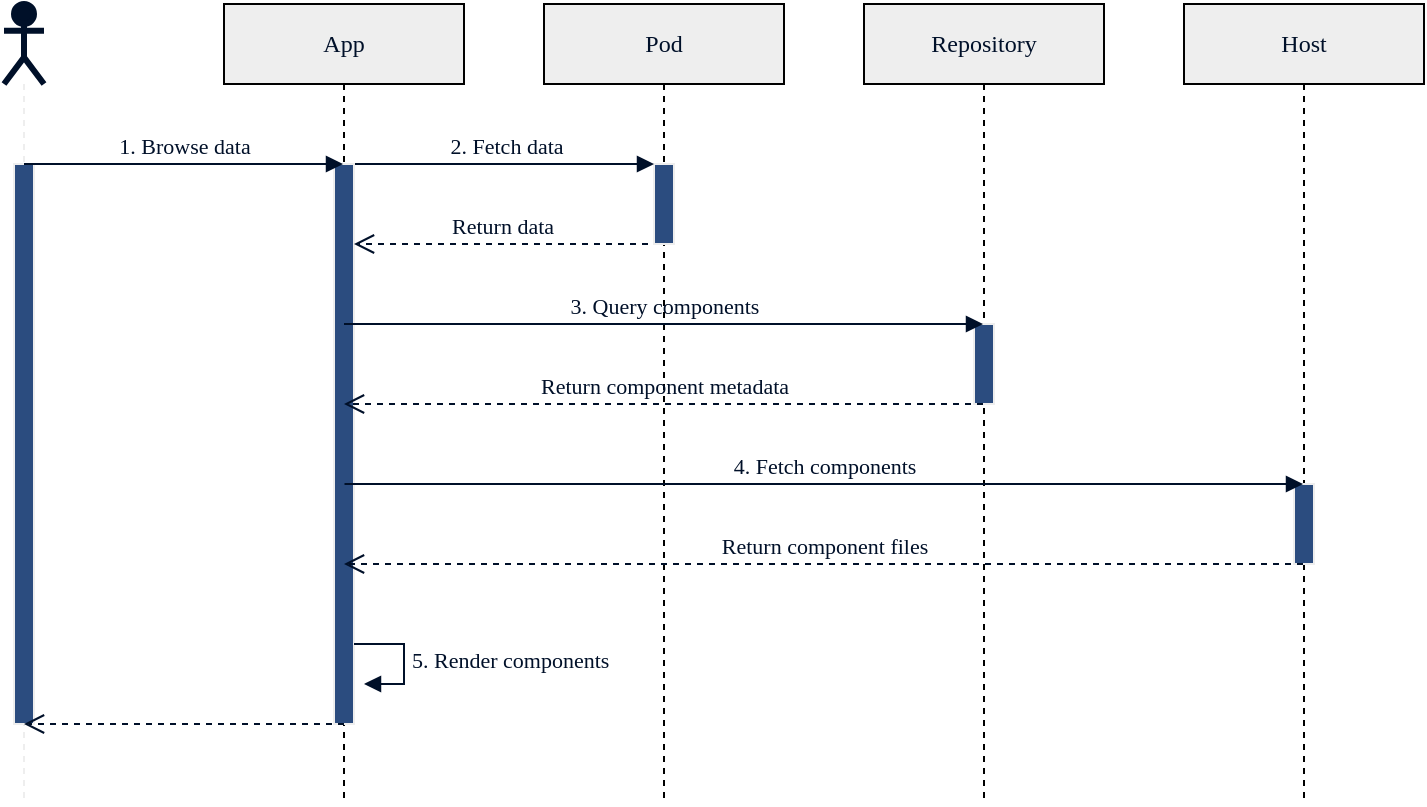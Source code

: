 <mxfile version="13.10.0" type="embed">
    <diagram id="ETuqZOJ1dYJBmNjdok6E" name="Page-1">
        <mxGraphModel dx="163" dy="142" grid="1" gridSize="10" guides="1" tooltips="1" connect="1" arrows="1" fold="1" page="1" pageScale="1" pageWidth="827" pageHeight="1169" background="#FFFFFF" math="0" shadow="0">
            <root>
                <mxCell id="0"/>
                <mxCell id="1" parent="0"/>
                <mxCell id="11" value="App" style="shape=umlLifeline;perimeter=lifelinePerimeter;whiteSpace=wrap;html=1;container=1;collapsible=0;recursiveResize=0;outlineConnect=0;fontFamily=Fira Sans;fontSource=https%3A%2F%2Ffonts.googleapis.com%2Fcss%3Ffamily%3DFira%2BSans;fillColor=#EEEEEE;fontColor=#001029;" parent="1" vertex="1">
                    <mxGeometry x="160" y="40" width="120" height="400" as="geometry"/>
                </mxCell>
                <mxCell id="30" value="" style="html=1;points=[];perimeter=orthogonalPerimeter;strokeColor=#EEEEEE;fillColor=#2B4C7F;fontFamily=Fira Sans;fontSource=https%3A%2F%2Ffonts.googleapis.com%2Fcss%3Ffamily%3DFira%2BSans;fontColor=#001029;" parent="11" vertex="1">
                    <mxGeometry x="55" y="80" width="10" height="280" as="geometry"/>
                </mxCell>
                <mxCell id="12" value="Pod" style="shape=umlLifeline;perimeter=lifelinePerimeter;whiteSpace=wrap;html=1;container=1;collapsible=0;recursiveResize=0;outlineConnect=0;fontFamily=Fira Sans;fontSource=https%3A%2F%2Ffonts.googleapis.com%2Fcss%3Ffamily%3DFira%2BSans;fillColor=#EEEEEE;fontColor=#001029;" parent="1" vertex="1">
                    <mxGeometry x="320" y="40" width="120" height="400" as="geometry"/>
                </mxCell>
                <mxCell id="32" value="" style="html=1;points=[];perimeter=orthogonalPerimeter;strokeColor=#EEEEEE;fillColor=#2B4C7F;fontFamily=Fira Sans;fontSource=https%3A%2F%2Ffonts.googleapis.com%2Fcss%3Ffamily%3DFira%2BSans;fontColor=#001029;" parent="12" vertex="1">
                    <mxGeometry x="55" y="80" width="10" height="40" as="geometry"/>
                </mxCell>
                <mxCell id="13" value="Repository" style="shape=umlLifeline;perimeter=lifelinePerimeter;whiteSpace=wrap;html=1;container=1;collapsible=0;recursiveResize=0;outlineConnect=0;fontFamily=Fira Sans;fontSource=https%3A%2F%2Ffonts.googleapis.com%2Fcss%3Ffamily%3DFira%2BSans;fillColor=#EEEEEE;fontColor=#001029;" parent="1" vertex="1">
                    <mxGeometry x="480" y="40" width="120" height="400" as="geometry"/>
                </mxCell>
                <mxCell id="35" value="" style="html=1;points=[];perimeter=orthogonalPerimeter;strokeColor=#EEEEEE;fillColor=#2B4C7F;fontFamily=Fira Sans;fontSource=https%3A%2F%2Ffonts.googleapis.com%2Fcss%3Ffamily%3DFira%2BSans;fontColor=#001029;" parent="13" vertex="1">
                    <mxGeometry x="55" y="160" width="10" height="40" as="geometry"/>
                </mxCell>
                <mxCell id="14" value="Host" style="shape=umlLifeline;perimeter=lifelinePerimeter;whiteSpace=wrap;html=1;container=1;collapsible=0;recursiveResize=0;outlineConnect=0;fontFamily=Fira Sans;fontSource=https%3A%2F%2Ffonts.googleapis.com%2Fcss%3Ffamily%3DFira%2BSans;fillColor=#EEEEEE;fontColor=#001029;" parent="1" vertex="1">
                    <mxGeometry x="640" y="40" width="120" height="400" as="geometry"/>
                </mxCell>
                <mxCell id="40" value="" style="html=1;points=[];perimeter=orthogonalPerimeter;strokeColor=#EEEEEE;fillColor=#2B4C7F;fontFamily=Fira Sans;fontSource=https%3A%2F%2Ffonts.googleapis.com%2Fcss%3Ffamily%3DFira%2BSans;fontColor=#001029;" parent="14" vertex="1">
                    <mxGeometry x="55" y="240" width="10" height="40" as="geometry"/>
                </mxCell>
                <mxCell id="15" value="" style="shape=umlLifeline;participant=umlActor;perimeter=lifelinePerimeter;whiteSpace=wrap;html=1;container=1;collapsible=0;recursiveResize=0;verticalAlign=top;spacingTop=36;outlineConnect=0;fontFamily=Fira Sans;fontSource=https%3A%2F%2Ffonts.googleapis.com%2Fcss%3Ffamily%3DFira%2BSans;fontColor=#FFFFFF;fillColor=#EEEEEE;strokeColor=#EEEEEE;" parent="1" vertex="1">
                    <mxGeometry x="50" y="40" width="20" height="400" as="geometry"/>
                </mxCell>
                <mxCell id="25" value="" style="html=1;points=[];perimeter=orthogonalPerimeter;strokeColor=#EEEEEE;fontFamily=Fira Sans;fontSource=https%3A%2F%2Ffonts.googleapis.com%2Fcss%3Ffamily%3DFira%2BSans;fontColor=#001029;fillColor=#2B4C7F;" parent="15" vertex="1">
                    <mxGeometry x="5" y="80" width="10" height="280" as="geometry"/>
                </mxCell>
                <mxCell id="48" value="" style="shape=umlActor;verticalLabelPosition=bottom;verticalAlign=top;html=1;outlineConnect=0;strokeWidth=3;fillColor=#001029;strokeColor=#001029;aspect=fixed;" vertex="1" parent="15">
                    <mxGeometry width="20" height="40" as="geometry"/>
                </mxCell>
                <mxCell id="31" value="1. Browse data" style="html=1;verticalAlign=bottom;endArrow=block;labelBackgroundColor=none;strokeColor=#001029;fontFamily=Fira Sans;fontSource=https%3A%2F%2Ffonts.googleapis.com%2Fcss%3Ffamily%3DFira%2BSans;fontColor=#001029;" parent="1" target="11" edge="1">
                    <mxGeometry width="80" relative="1" as="geometry">
                        <mxPoint x="60" y="120" as="sourcePoint"/>
                        <mxPoint x="140" y="120" as="targetPoint"/>
                    </mxGeometry>
                </mxCell>
                <mxCell id="33" value="2. Fetch data" style="html=1;verticalAlign=bottom;endArrow=block;labelBackgroundColor=none;strokeColor=#001029;fontFamily=Fira Sans;fontSource=https%3A%2F%2Ffonts.googleapis.com%2Fcss%3Ffamily%3DFira%2BSans;fontColor=#001029;exitX=1.05;exitY=0;exitDx=0;exitDy=0;exitPerimeter=0;" parent="1" source="30" target="32" edge="1">
                    <mxGeometry width="80" relative="1" as="geometry">
                        <mxPoint x="220" y="160" as="sourcePoint"/>
                        <mxPoint x="380" y="120" as="targetPoint"/>
                    </mxGeometry>
                </mxCell>
                <mxCell id="34" value="Return data" style="html=1;verticalAlign=bottom;endArrow=open;dashed=1;endSize=8;labelBackgroundColor=none;strokeColor=#001029;fontFamily=Fira Sans;fontSource=https%3A%2F%2Ffonts.googleapis.com%2Fcss%3Ffamily%3DFira%2BSans;fontColor=#001029;" parent="1" target="30" edge="1">
                    <mxGeometry relative="1" as="geometry">
                        <mxPoint x="372" y="160" as="sourcePoint"/>
                        <mxPoint x="240" y="270" as="targetPoint"/>
                    </mxGeometry>
                </mxCell>
                <mxCell id="38" value="3. Query components" style="html=1;verticalAlign=bottom;endArrow=block;labelBackgroundColor=none;strokeColor=#001029;fontFamily=Fira Sans;fontSource=https%3A%2F%2Ffonts.googleapis.com%2Fcss%3Ffamily%3DFira%2BSans;fontColor=#001029;exitX=1.05;exitY=0;exitDx=0;exitDy=0;exitPerimeter=0;" parent="1" target="13" edge="1">
                    <mxGeometry width="80" relative="1" as="geometry">
                        <mxPoint x="220" y="200" as="sourcePoint"/>
                        <mxPoint x="369.5" y="200" as="targetPoint"/>
                    </mxGeometry>
                </mxCell>
                <mxCell id="39" value="Return component metadata" style="html=1;verticalAlign=bottom;endArrow=open;dashed=1;endSize=8;labelBackgroundColor=none;strokeColor=#001029;fontFamily=Fira Sans;fontSource=https%3A%2F%2Ffonts.googleapis.com%2Fcss%3Ffamily%3DFira%2BSans;fontColor=#001029;" parent="1" source="13" edge="1">
                    <mxGeometry relative="1" as="geometry">
                        <mxPoint x="367" y="240" as="sourcePoint"/>
                        <mxPoint x="220" y="240" as="targetPoint"/>
                    </mxGeometry>
                </mxCell>
                <mxCell id="41" value="4. Fetch components" style="html=1;verticalAlign=bottom;endArrow=block;labelBackgroundColor=none;strokeColor=#001029;fontFamily=Fira Sans;fontSource=https%3A%2F%2Ffonts.googleapis.com%2Fcss%3Ffamily%3DFira%2BSans;fontColor=#001029;exitX=1.05;exitY=0;exitDx=0;exitDy=0;exitPerimeter=0;" parent="1" target="14" edge="1">
                    <mxGeometry width="80" relative="1" as="geometry">
                        <mxPoint x="220.25" y="280" as="sourcePoint"/>
                        <mxPoint x="539.75" y="280" as="targetPoint"/>
                    </mxGeometry>
                </mxCell>
                <mxCell id="42" value="Return component files" style="html=1;verticalAlign=bottom;endArrow=open;dashed=1;endSize=8;labelBackgroundColor=none;strokeColor=#001029;fontFamily=Fira Sans;fontSource=https%3A%2F%2Ffonts.googleapis.com%2Fcss%3Ffamily%3DFira%2BSans;fontColor=#001029;" parent="1" target="11" edge="1">
                    <mxGeometry relative="1" as="geometry">
                        <mxPoint x="699.5" y="320" as="sourcePoint"/>
                        <mxPoint x="380" y="320" as="targetPoint"/>
                    </mxGeometry>
                </mxCell>
                <mxCell id="44" value="5. Render components" style="edgeStyle=orthogonalEdgeStyle;html=1;align=left;spacingLeft=2;endArrow=block;rounded=0;entryX=1;entryY=0;labelBackgroundColor=none;strokeColor=#001029;fontFamily=Fira Sans;fontSource=https%3A%2F%2Ffonts.googleapis.com%2Fcss%3Ffamily%3DFira%2BSans;fontColor=#001029;" parent="1" edge="1">
                    <mxGeometry relative="1" as="geometry">
                        <mxPoint x="225" y="360" as="sourcePoint"/>
                        <Array as="points">
                            <mxPoint x="250" y="360"/>
                        </Array>
                        <mxPoint x="230" y="380" as="targetPoint"/>
                    </mxGeometry>
                </mxCell>
                <mxCell id="45" value="" style="html=1;verticalAlign=bottom;endArrow=open;dashed=1;endSize=8;labelBackgroundColor=none;strokeColor=#001029;fontFamily=Fira Sans;fontSource=https%3A%2F%2Ffonts.googleapis.com%2Fcss%3Ffamily%3DFira%2BSans;fontColor=#001029;" parent="1" target="15" edge="1">
                    <mxGeometry relative="1" as="geometry">
                        <mxPoint x="220" y="400" as="sourcePoint"/>
                        <mxPoint x="70" y="400" as="targetPoint"/>
                    </mxGeometry>
                </mxCell>
            </root>
        </mxGraphModel>
    </diagram>
</mxfile>